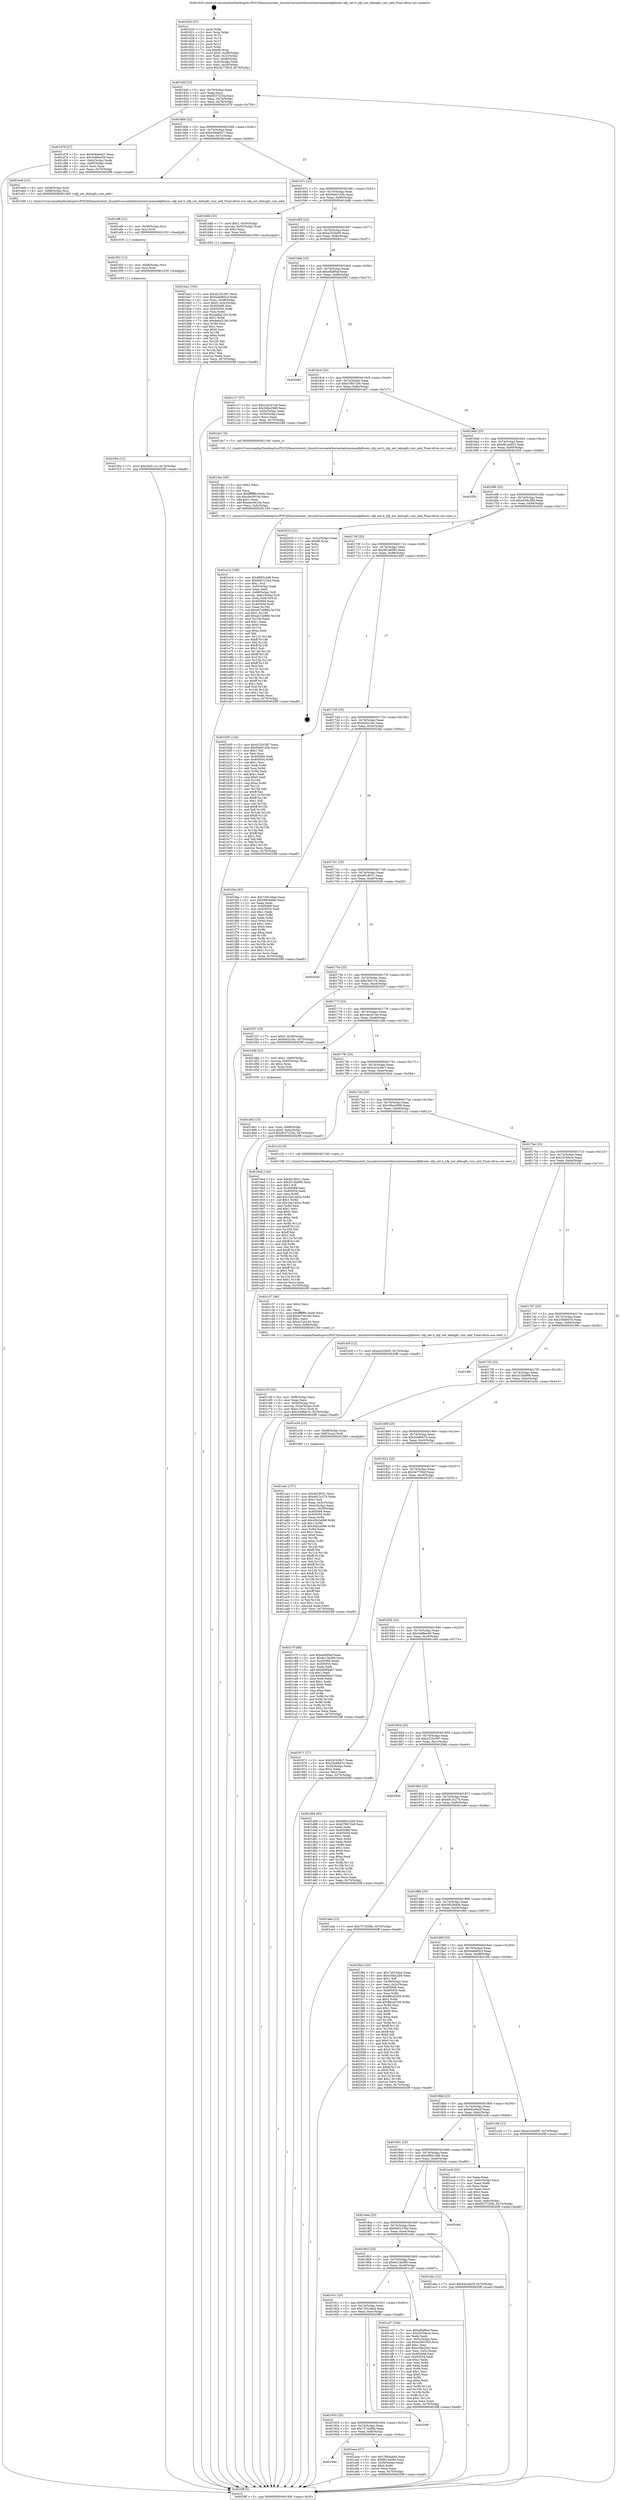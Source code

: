digraph "0x401620" {
  label = "0x401620 (/mnt/c/Users/mathe/Desktop/tcc/POCII/binaries/extr_linuxdriversnetethernetnetronomenfpflower..nfp_net.h_nfp_net_debugfs_vnic_add_Final-ollvm.out::main(0))"
  labelloc = "t"
  node[shape=record]

  Entry [label="",width=0.3,height=0.3,shape=circle,fillcolor=black,style=filled]
  "0x40164f" [label="{
     0x40164f [23]\l
     | [instrs]\l
     &nbsp;&nbsp;0x40164f \<+3\>: mov -0x70(%rbp),%eax\l
     &nbsp;&nbsp;0x401652 \<+2\>: mov %eax,%ecx\l
     &nbsp;&nbsp;0x401654 \<+6\>: sub $0x8537235b,%ecx\l
     &nbsp;&nbsp;0x40165a \<+3\>: mov %eax,-0x74(%rbp)\l
     &nbsp;&nbsp;0x40165d \<+3\>: mov %ecx,-0x78(%rbp)\l
     &nbsp;&nbsp;0x401660 \<+6\>: je 0000000000401d79 \<main+0x759\>\l
  }"]
  "0x401d79" [label="{
     0x401d79 [27]\l
     | [instrs]\l
     &nbsp;&nbsp;0x401d79 \<+5\>: mov $0x936de627,%eax\l
     &nbsp;&nbsp;0x401d7e \<+5\>: mov $0x3e88ee59,%ecx\l
     &nbsp;&nbsp;0x401d83 \<+3\>: mov -0x6c(%rbp),%edx\l
     &nbsp;&nbsp;0x401d86 \<+3\>: cmp -0x60(%rbp),%edx\l
     &nbsp;&nbsp;0x401d89 \<+3\>: cmovl %ecx,%eax\l
     &nbsp;&nbsp;0x401d8c \<+3\>: mov %eax,-0x70(%rbp)\l
     &nbsp;&nbsp;0x401d8f \<+5\>: jmp 00000000004020ff \<main+0xadf\>\l
  }"]
  "0x401666" [label="{
     0x401666 [22]\l
     | [instrs]\l
     &nbsp;&nbsp;0x401666 \<+5\>: jmp 000000000040166b \<main+0x4b\>\l
     &nbsp;&nbsp;0x40166b \<+3\>: mov -0x74(%rbp),%eax\l
     &nbsp;&nbsp;0x40166e \<+5\>: sub $0x936de627,%eax\l
     &nbsp;&nbsp;0x401673 \<+3\>: mov %eax,-0x7c(%rbp)\l
     &nbsp;&nbsp;0x401676 \<+6\>: je 0000000000401ee9 \<main+0x8c9\>\l
  }"]
  Exit [label="",width=0.3,height=0.3,shape=circle,fillcolor=black,style=filled,peripheries=2]
  "0x401ee9" [label="{
     0x401ee9 [13]\l
     | [instrs]\l
     &nbsp;&nbsp;0x401ee9 \<+4\>: mov -0x58(%rbp),%rdi\l
     &nbsp;&nbsp;0x401eed \<+4\>: mov -0x68(%rbp),%rsi\l
     &nbsp;&nbsp;0x401ef1 \<+5\>: call 0000000000401400 \<nfp_net_debugfs_vnic_add\>\l
     | [calls]\l
     &nbsp;&nbsp;0x401400 \{1\} (/mnt/c/Users/mathe/Desktop/tcc/POCII/binaries/extr_linuxdriversnetethernetnetronomenfpflower..nfp_net.h_nfp_net_debugfs_vnic_add_Final-ollvm.out::nfp_net_debugfs_vnic_add)\l
  }"]
  "0x40167c" [label="{
     0x40167c [22]\l
     | [instrs]\l
     &nbsp;&nbsp;0x40167c \<+5\>: jmp 0000000000401681 \<main+0x61\>\l
     &nbsp;&nbsp;0x401681 \<+3\>: mov -0x74(%rbp),%eax\l
     &nbsp;&nbsp;0x401684 \<+5\>: sub $0x94e01d3b,%eax\l
     &nbsp;&nbsp;0x401689 \<+3\>: mov %eax,-0x80(%rbp)\l
     &nbsp;&nbsp;0x40168c \<+6\>: je 0000000000401b8b \<main+0x56b\>\l
  }"]
  "0x401f0e" [label="{
     0x401f0e [12]\l
     | [instrs]\l
     &nbsp;&nbsp;0x401f0e \<+7\>: movl $0xc3e511d,-0x70(%rbp)\l
     &nbsp;&nbsp;0x401f15 \<+5\>: jmp 00000000004020ff \<main+0xadf\>\l
  }"]
  "0x401b8b" [label="{
     0x401b8b [23]\l
     | [instrs]\l
     &nbsp;&nbsp;0x401b8b \<+7\>: movl $0x1,-0x50(%rbp)\l
     &nbsp;&nbsp;0x401b92 \<+4\>: movslq -0x50(%rbp),%rax\l
     &nbsp;&nbsp;0x401b96 \<+4\>: shl $0x2,%rax\l
     &nbsp;&nbsp;0x401b9a \<+3\>: mov %rax,%rdi\l
     &nbsp;&nbsp;0x401b9d \<+5\>: call 0000000000401050 \<malloc@plt\>\l
     | [calls]\l
     &nbsp;&nbsp;0x401050 \{1\} (unknown)\l
  }"]
  "0x401692" [label="{
     0x401692 [25]\l
     | [instrs]\l
     &nbsp;&nbsp;0x401692 \<+5\>: jmp 0000000000401697 \<main+0x77\>\l
     &nbsp;&nbsp;0x401697 \<+3\>: mov -0x74(%rbp),%eax\l
     &nbsp;&nbsp;0x40169a \<+5\>: sub $0xac525e95,%eax\l
     &nbsp;&nbsp;0x40169f \<+6\>: mov %eax,-0x84(%rbp)\l
     &nbsp;&nbsp;0x4016a5 \<+6\>: je 0000000000401c17 \<main+0x5f7\>\l
  }"]
  "0x401f02" [label="{
     0x401f02 [12]\l
     | [instrs]\l
     &nbsp;&nbsp;0x401f02 \<+4\>: mov -0x68(%rbp),%rsi\l
     &nbsp;&nbsp;0x401f06 \<+3\>: mov %rsi,%rdi\l
     &nbsp;&nbsp;0x401f09 \<+5\>: call 0000000000401030 \<free@plt\>\l
     | [calls]\l
     &nbsp;&nbsp;0x401030 \{1\} (unknown)\l
  }"]
  "0x401c17" [label="{
     0x401c17 [27]\l
     | [instrs]\l
     &nbsp;&nbsp;0x401c17 \<+5\>: mov $0x1ee347a0,%eax\l
     &nbsp;&nbsp;0x401c1c \<+5\>: mov $0x26be2998,%ecx\l
     &nbsp;&nbsp;0x401c21 \<+3\>: mov -0x5c(%rbp),%edx\l
     &nbsp;&nbsp;0x401c24 \<+3\>: cmp -0x50(%rbp),%edx\l
     &nbsp;&nbsp;0x401c27 \<+3\>: cmovl %ecx,%eax\l
     &nbsp;&nbsp;0x401c2a \<+3\>: mov %eax,-0x70(%rbp)\l
     &nbsp;&nbsp;0x401c2d \<+5\>: jmp 00000000004020ff \<main+0xadf\>\l
  }"]
  "0x4016ab" [label="{
     0x4016ab [25]\l
     | [instrs]\l
     &nbsp;&nbsp;0x4016ab \<+5\>: jmp 00000000004016b0 \<main+0x90\>\l
     &nbsp;&nbsp;0x4016b0 \<+3\>: mov -0x74(%rbp),%eax\l
     &nbsp;&nbsp;0x4016b3 \<+5\>: sub $0xaf4df0af,%eax\l
     &nbsp;&nbsp;0x4016b8 \<+6\>: mov %eax,-0x88(%rbp)\l
     &nbsp;&nbsp;0x4016be \<+6\>: je 0000000000402092 \<main+0xa72\>\l
  }"]
  "0x401ef6" [label="{
     0x401ef6 [12]\l
     | [instrs]\l
     &nbsp;&nbsp;0x401ef6 \<+4\>: mov -0x58(%rbp),%rsi\l
     &nbsp;&nbsp;0x401efa \<+3\>: mov %rsi,%rdi\l
     &nbsp;&nbsp;0x401efd \<+5\>: call 0000000000401030 \<free@plt\>\l
     | [calls]\l
     &nbsp;&nbsp;0x401030 \{1\} (unknown)\l
  }"]
  "0x402092" [label="{
     0x402092\l
  }", style=dashed]
  "0x4016c4" [label="{
     0x4016c4 [25]\l
     | [instrs]\l
     &nbsp;&nbsp;0x4016c4 \<+5\>: jmp 00000000004016c9 \<main+0xa9\>\l
     &nbsp;&nbsp;0x4016c9 \<+3\>: mov -0x74(%rbp),%eax\l
     &nbsp;&nbsp;0x4016cc \<+5\>: sub $0xb78b72e6,%eax\l
     &nbsp;&nbsp;0x4016d1 \<+6\>: mov %eax,-0x8c(%rbp)\l
     &nbsp;&nbsp;0x4016d7 \<+6\>: je 0000000000401de7 \<main+0x7c7\>\l
  }"]
  "0x401e14" [label="{
     0x401e14 [168]\l
     | [instrs]\l
     &nbsp;&nbsp;0x401e14 \<+5\>: mov $0x6882c3d9,%ecx\l
     &nbsp;&nbsp;0x401e19 \<+5\>: mov $0x6b01234d,%edx\l
     &nbsp;&nbsp;0x401e1e \<+3\>: mov $0x1,%sil\l
     &nbsp;&nbsp;0x401e21 \<+6\>: mov -0xfc(%rbp),%edi\l
     &nbsp;&nbsp;0x401e27 \<+3\>: imul %eax,%edi\l
     &nbsp;&nbsp;0x401e2a \<+4\>: mov -0x68(%rbp),%r8\l
     &nbsp;&nbsp;0x401e2e \<+4\>: movslq -0x6c(%rbp),%r9\l
     &nbsp;&nbsp;0x401e32 \<+4\>: mov %edi,(%r8,%r9,4)\l
     &nbsp;&nbsp;0x401e36 \<+7\>: mov 0x405068,%eax\l
     &nbsp;&nbsp;0x401e3d \<+7\>: mov 0x405054,%edi\l
     &nbsp;&nbsp;0x401e44 \<+3\>: mov %eax,%r10d\l
     &nbsp;&nbsp;0x401e47 \<+7\>: sub $0xeb7a0884,%r10d\l
     &nbsp;&nbsp;0x401e4e \<+4\>: sub $0x1,%r10d\l
     &nbsp;&nbsp;0x401e52 \<+7\>: add $0xeb7a0884,%r10d\l
     &nbsp;&nbsp;0x401e59 \<+4\>: imul %r10d,%eax\l
     &nbsp;&nbsp;0x401e5d \<+3\>: and $0x1,%eax\l
     &nbsp;&nbsp;0x401e60 \<+3\>: cmp $0x0,%eax\l
     &nbsp;&nbsp;0x401e63 \<+4\>: sete %r11b\l
     &nbsp;&nbsp;0x401e67 \<+3\>: cmp $0xa,%edi\l
     &nbsp;&nbsp;0x401e6a \<+3\>: setl %bl\l
     &nbsp;&nbsp;0x401e6d \<+3\>: mov %r11b,%r14b\l
     &nbsp;&nbsp;0x401e70 \<+4\>: xor $0xff,%r14b\l
     &nbsp;&nbsp;0x401e74 \<+3\>: mov %bl,%r15b\l
     &nbsp;&nbsp;0x401e77 \<+4\>: xor $0xff,%r15b\l
     &nbsp;&nbsp;0x401e7b \<+4\>: xor $0x1,%sil\l
     &nbsp;&nbsp;0x401e7f \<+3\>: mov %r14b,%r12b\l
     &nbsp;&nbsp;0x401e82 \<+4\>: and $0xff,%r12b\l
     &nbsp;&nbsp;0x401e86 \<+3\>: and %sil,%r11b\l
     &nbsp;&nbsp;0x401e89 \<+3\>: mov %r15b,%r13b\l
     &nbsp;&nbsp;0x401e8c \<+4\>: and $0xff,%r13b\l
     &nbsp;&nbsp;0x401e90 \<+3\>: and %sil,%bl\l
     &nbsp;&nbsp;0x401e93 \<+3\>: or %r11b,%r12b\l
     &nbsp;&nbsp;0x401e96 \<+3\>: or %bl,%r13b\l
     &nbsp;&nbsp;0x401e99 \<+3\>: xor %r13b,%r12b\l
     &nbsp;&nbsp;0x401e9c \<+3\>: or %r15b,%r14b\l
     &nbsp;&nbsp;0x401e9f \<+4\>: xor $0xff,%r14b\l
     &nbsp;&nbsp;0x401ea3 \<+4\>: or $0x1,%sil\l
     &nbsp;&nbsp;0x401ea7 \<+3\>: and %sil,%r14b\l
     &nbsp;&nbsp;0x401eaa \<+3\>: or %r14b,%r12b\l
     &nbsp;&nbsp;0x401ead \<+4\>: test $0x1,%r12b\l
     &nbsp;&nbsp;0x401eb1 \<+3\>: cmovne %edx,%ecx\l
     &nbsp;&nbsp;0x401eb4 \<+3\>: mov %ecx,-0x70(%rbp)\l
     &nbsp;&nbsp;0x401eb7 \<+5\>: jmp 00000000004020ff \<main+0xadf\>\l
  }"]
  "0x401de7" [label="{
     0x401de7 [5]\l
     | [instrs]\l
     &nbsp;&nbsp;0x401de7 \<+5\>: call 0000000000401160 \<next_i\>\l
     | [calls]\l
     &nbsp;&nbsp;0x401160 \{1\} (/mnt/c/Users/mathe/Desktop/tcc/POCII/binaries/extr_linuxdriversnetethernetnetronomenfpflower..nfp_net.h_nfp_net_debugfs_vnic_add_Final-ollvm.out::next_i)\l
  }"]
  "0x4016dd" [label="{
     0x4016dd [25]\l
     | [instrs]\l
     &nbsp;&nbsp;0x4016dd \<+5\>: jmp 00000000004016e2 \<main+0xc2\>\l
     &nbsp;&nbsp;0x4016e2 \<+3\>: mov -0x74(%rbp),%eax\l
     &nbsp;&nbsp;0x4016e5 \<+5\>: sub $0xd91ae923,%eax\l
     &nbsp;&nbsp;0x4016ea \<+6\>: mov %eax,-0x90(%rbp)\l
     &nbsp;&nbsp;0x4016f0 \<+6\>: je 0000000000401f26 \<main+0x906\>\l
  }"]
  "0x401dec" [label="{
     0x401dec [40]\l
     | [instrs]\l
     &nbsp;&nbsp;0x401dec \<+5\>: mov $0x2,%ecx\l
     &nbsp;&nbsp;0x401df1 \<+1\>: cltd\l
     &nbsp;&nbsp;0x401df2 \<+2\>: idiv %ecx\l
     &nbsp;&nbsp;0x401df4 \<+6\>: imul $0xfffffffe,%edx,%ecx\l
     &nbsp;&nbsp;0x401dfa \<+6\>: sub $0xdec0916a,%ecx\l
     &nbsp;&nbsp;0x401e00 \<+3\>: add $0x1,%ecx\l
     &nbsp;&nbsp;0x401e03 \<+6\>: add $0xdec0916a,%ecx\l
     &nbsp;&nbsp;0x401e09 \<+6\>: mov %ecx,-0xfc(%rbp)\l
     &nbsp;&nbsp;0x401e0f \<+5\>: call 0000000000401160 \<next_i\>\l
     | [calls]\l
     &nbsp;&nbsp;0x401160 \{1\} (/mnt/c/Users/mathe/Desktop/tcc/POCII/binaries/extr_linuxdriversnetethernetnetronomenfpflower..nfp_net.h_nfp_net_debugfs_vnic_add_Final-ollvm.out::next_i)\l
  }"]
  "0x401f26" [label="{
     0x401f26\l
  }", style=dashed]
  "0x4016f6" [label="{
     0x4016f6 [25]\l
     | [instrs]\l
     &nbsp;&nbsp;0x4016f6 \<+5\>: jmp 00000000004016fb \<main+0xdb\>\l
     &nbsp;&nbsp;0x4016fb \<+3\>: mov -0x74(%rbp),%eax\l
     &nbsp;&nbsp;0x4016fe \<+5\>: sub $0xe506c289,%eax\l
     &nbsp;&nbsp;0x401703 \<+6\>: mov %eax,-0x94(%rbp)\l
     &nbsp;&nbsp;0x401709 \<+6\>: je 0000000000402033 \<main+0xa13\>\l
  }"]
  "0x401d62" [label="{
     0x401d62 [23]\l
     | [instrs]\l
     &nbsp;&nbsp;0x401d62 \<+4\>: mov %rax,-0x68(%rbp)\l
     &nbsp;&nbsp;0x401d66 \<+7\>: movl $0x0,-0x6c(%rbp)\l
     &nbsp;&nbsp;0x401d6d \<+7\>: movl $0x8537235b,-0x70(%rbp)\l
     &nbsp;&nbsp;0x401d74 \<+5\>: jmp 00000000004020ff \<main+0xadf\>\l
  }"]
  "0x402033" [label="{
     0x402033 [21]\l
     | [instrs]\l
     &nbsp;&nbsp;0x402033 \<+3\>: mov -0x2c(%rbp),%eax\l
     &nbsp;&nbsp;0x402036 \<+7\>: add $0xd8,%rsp\l
     &nbsp;&nbsp;0x40203d \<+1\>: pop %rbx\l
     &nbsp;&nbsp;0x40203e \<+2\>: pop %r12\l
     &nbsp;&nbsp;0x402040 \<+2\>: pop %r13\l
     &nbsp;&nbsp;0x402042 \<+2\>: pop %r14\l
     &nbsp;&nbsp;0x402044 \<+2\>: pop %r15\l
     &nbsp;&nbsp;0x402046 \<+1\>: pop %rbp\l
     &nbsp;&nbsp;0x402047 \<+1\>: ret\l
  }"]
  "0x40170f" [label="{
     0x40170f [25]\l
     | [instrs]\l
     &nbsp;&nbsp;0x40170f \<+5\>: jmp 0000000000401714 \<main+0xf4\>\l
     &nbsp;&nbsp;0x401714 \<+3\>: mov -0x74(%rbp),%eax\l
     &nbsp;&nbsp;0x401717 \<+5\>: sub $0xf8144090,%eax\l
     &nbsp;&nbsp;0x40171c \<+6\>: mov %eax,-0x98(%rbp)\l
     &nbsp;&nbsp;0x401722 \<+6\>: je 0000000000401b05 \<main+0x4e5\>\l
  }"]
  "0x401c5f" [label="{
     0x401c5f [32]\l
     | [instrs]\l
     &nbsp;&nbsp;0x401c5f \<+6\>: mov -0xf8(%rbp),%ecx\l
     &nbsp;&nbsp;0x401c65 \<+3\>: imul %eax,%ecx\l
     &nbsp;&nbsp;0x401c68 \<+4\>: mov -0x58(%rbp),%rsi\l
     &nbsp;&nbsp;0x401c6c \<+4\>: movslq -0x5c(%rbp),%rdi\l
     &nbsp;&nbsp;0x401c70 \<+3\>: mov %ecx,(%rsi,%rdi,4)\l
     &nbsp;&nbsp;0x401c73 \<+7\>: movl $0x3cb8bb7b,-0x70(%rbp)\l
     &nbsp;&nbsp;0x401c7a \<+5\>: jmp 00000000004020ff \<main+0xadf\>\l
  }"]
  "0x401b05" [label="{
     0x401b05 [134]\l
     | [instrs]\l
     &nbsp;&nbsp;0x401b05 \<+5\>: mov $0x4225c397,%eax\l
     &nbsp;&nbsp;0x401b0a \<+5\>: mov $0x94e01d3b,%ecx\l
     &nbsp;&nbsp;0x401b0f \<+2\>: mov $0x1,%dl\l
     &nbsp;&nbsp;0x401b11 \<+2\>: xor %esi,%esi\l
     &nbsp;&nbsp;0x401b13 \<+7\>: mov 0x405068,%edi\l
     &nbsp;&nbsp;0x401b1a \<+8\>: mov 0x405054,%r8d\l
     &nbsp;&nbsp;0x401b22 \<+3\>: sub $0x1,%esi\l
     &nbsp;&nbsp;0x401b25 \<+3\>: mov %edi,%r9d\l
     &nbsp;&nbsp;0x401b28 \<+3\>: add %esi,%r9d\l
     &nbsp;&nbsp;0x401b2b \<+4\>: imul %r9d,%edi\l
     &nbsp;&nbsp;0x401b2f \<+3\>: and $0x1,%edi\l
     &nbsp;&nbsp;0x401b32 \<+3\>: cmp $0x0,%edi\l
     &nbsp;&nbsp;0x401b35 \<+4\>: sete %r10b\l
     &nbsp;&nbsp;0x401b39 \<+4\>: cmp $0xa,%r8d\l
     &nbsp;&nbsp;0x401b3d \<+4\>: setl %r11b\l
     &nbsp;&nbsp;0x401b41 \<+3\>: mov %r10b,%bl\l
     &nbsp;&nbsp;0x401b44 \<+3\>: xor $0xff,%bl\l
     &nbsp;&nbsp;0x401b47 \<+3\>: mov %r11b,%r14b\l
     &nbsp;&nbsp;0x401b4a \<+4\>: xor $0xff,%r14b\l
     &nbsp;&nbsp;0x401b4e \<+3\>: xor $0x1,%dl\l
     &nbsp;&nbsp;0x401b51 \<+3\>: mov %bl,%r15b\l
     &nbsp;&nbsp;0x401b54 \<+4\>: and $0xff,%r15b\l
     &nbsp;&nbsp;0x401b58 \<+3\>: and %dl,%r10b\l
     &nbsp;&nbsp;0x401b5b \<+3\>: mov %r14b,%r12b\l
     &nbsp;&nbsp;0x401b5e \<+4\>: and $0xff,%r12b\l
     &nbsp;&nbsp;0x401b62 \<+3\>: and %dl,%r11b\l
     &nbsp;&nbsp;0x401b65 \<+3\>: or %r10b,%r15b\l
     &nbsp;&nbsp;0x401b68 \<+3\>: or %r11b,%r12b\l
     &nbsp;&nbsp;0x401b6b \<+3\>: xor %r12b,%r15b\l
     &nbsp;&nbsp;0x401b6e \<+3\>: or %r14b,%bl\l
     &nbsp;&nbsp;0x401b71 \<+3\>: xor $0xff,%bl\l
     &nbsp;&nbsp;0x401b74 \<+3\>: or $0x1,%dl\l
     &nbsp;&nbsp;0x401b77 \<+2\>: and %dl,%bl\l
     &nbsp;&nbsp;0x401b79 \<+3\>: or %bl,%r15b\l
     &nbsp;&nbsp;0x401b7c \<+4\>: test $0x1,%r15b\l
     &nbsp;&nbsp;0x401b80 \<+3\>: cmovne %ecx,%eax\l
     &nbsp;&nbsp;0x401b83 \<+3\>: mov %eax,-0x70(%rbp)\l
     &nbsp;&nbsp;0x401b86 \<+5\>: jmp 00000000004020ff \<main+0xadf\>\l
  }"]
  "0x401728" [label="{
     0x401728 [25]\l
     | [instrs]\l
     &nbsp;&nbsp;0x401728 \<+5\>: jmp 000000000040172d \<main+0x10d\>\l
     &nbsp;&nbsp;0x40172d \<+3\>: mov -0x74(%rbp),%eax\l
     &nbsp;&nbsp;0x401730 \<+5\>: sub $0xfc62c34c,%eax\l
     &nbsp;&nbsp;0x401735 \<+6\>: mov %eax,-0x9c(%rbp)\l
     &nbsp;&nbsp;0x40173b \<+6\>: je 0000000000401f4a \<main+0x92a\>\l
  }"]
  "0x401c37" [label="{
     0x401c37 [40]\l
     | [instrs]\l
     &nbsp;&nbsp;0x401c37 \<+5\>: mov $0x2,%ecx\l
     &nbsp;&nbsp;0x401c3c \<+1\>: cltd\l
     &nbsp;&nbsp;0x401c3d \<+2\>: idiv %ecx\l
     &nbsp;&nbsp;0x401c3f \<+6\>: imul $0xfffffffe,%edx,%ecx\l
     &nbsp;&nbsp;0x401c45 \<+6\>: add $0x4c7ab193,%ecx\l
     &nbsp;&nbsp;0x401c4b \<+3\>: add $0x1,%ecx\l
     &nbsp;&nbsp;0x401c4e \<+6\>: sub $0x4c7ab193,%ecx\l
     &nbsp;&nbsp;0x401c54 \<+6\>: mov %ecx,-0xf8(%rbp)\l
     &nbsp;&nbsp;0x401c5a \<+5\>: call 0000000000401160 \<next_i\>\l
     | [calls]\l
     &nbsp;&nbsp;0x401160 \{1\} (/mnt/c/Users/mathe/Desktop/tcc/POCII/binaries/extr_linuxdriversnetethernetnetronomenfpflower..nfp_net.h_nfp_net_debugfs_vnic_add_Final-ollvm.out::next_i)\l
  }"]
  "0x401f4a" [label="{
     0x401f4a [83]\l
     | [instrs]\l
     &nbsp;&nbsp;0x401f4a \<+5\>: mov $0x72914da4,%eax\l
     &nbsp;&nbsp;0x401f4f \<+5\>: mov $0x5953bdd0,%ecx\l
     &nbsp;&nbsp;0x401f54 \<+2\>: xor %edx,%edx\l
     &nbsp;&nbsp;0x401f56 \<+7\>: mov 0x405068,%esi\l
     &nbsp;&nbsp;0x401f5d \<+7\>: mov 0x405054,%edi\l
     &nbsp;&nbsp;0x401f64 \<+3\>: sub $0x1,%edx\l
     &nbsp;&nbsp;0x401f67 \<+3\>: mov %esi,%r8d\l
     &nbsp;&nbsp;0x401f6a \<+3\>: add %edx,%r8d\l
     &nbsp;&nbsp;0x401f6d \<+4\>: imul %r8d,%esi\l
     &nbsp;&nbsp;0x401f71 \<+3\>: and $0x1,%esi\l
     &nbsp;&nbsp;0x401f74 \<+3\>: cmp $0x0,%esi\l
     &nbsp;&nbsp;0x401f77 \<+4\>: sete %r9b\l
     &nbsp;&nbsp;0x401f7b \<+3\>: cmp $0xa,%edi\l
     &nbsp;&nbsp;0x401f7e \<+4\>: setl %r10b\l
     &nbsp;&nbsp;0x401f82 \<+3\>: mov %r9b,%r11b\l
     &nbsp;&nbsp;0x401f85 \<+3\>: and %r10b,%r11b\l
     &nbsp;&nbsp;0x401f88 \<+3\>: xor %r10b,%r9b\l
     &nbsp;&nbsp;0x401f8b \<+3\>: or %r9b,%r11b\l
     &nbsp;&nbsp;0x401f8e \<+4\>: test $0x1,%r11b\l
     &nbsp;&nbsp;0x401f92 \<+3\>: cmovne %ecx,%eax\l
     &nbsp;&nbsp;0x401f95 \<+3\>: mov %eax,-0x70(%rbp)\l
     &nbsp;&nbsp;0x401f98 \<+5\>: jmp 00000000004020ff \<main+0xadf\>\l
  }"]
  "0x401741" [label="{
     0x401741 [25]\l
     | [instrs]\l
     &nbsp;&nbsp;0x401741 \<+5\>: jmp 0000000000401746 \<main+0x126\>\l
     &nbsp;&nbsp;0x401746 \<+3\>: mov -0x74(%rbp),%eax\l
     &nbsp;&nbsp;0x401749 \<+5\>: sub $0x4018031,%eax\l
     &nbsp;&nbsp;0x40174e \<+6\>: mov %eax,-0xa0(%rbp)\l
     &nbsp;&nbsp;0x401754 \<+6\>: je 0000000000402048 \<main+0xa28\>\l
  }"]
  "0x401ba2" [label="{
     0x401ba2 [105]\l
     | [instrs]\l
     &nbsp;&nbsp;0x401ba2 \<+5\>: mov $0x4225c397,%ecx\l
     &nbsp;&nbsp;0x401ba7 \<+5\>: mov $0x5ab685c3,%edx\l
     &nbsp;&nbsp;0x401bac \<+4\>: mov %rax,-0x58(%rbp)\l
     &nbsp;&nbsp;0x401bb0 \<+7\>: movl $0x0,-0x5c(%rbp)\l
     &nbsp;&nbsp;0x401bb7 \<+7\>: mov 0x405068,%esi\l
     &nbsp;&nbsp;0x401bbe \<+8\>: mov 0x405054,%r8d\l
     &nbsp;&nbsp;0x401bc6 \<+3\>: mov %esi,%r9d\l
     &nbsp;&nbsp;0x401bc9 \<+7\>: sub $0xde6a21b0,%r9d\l
     &nbsp;&nbsp;0x401bd0 \<+4\>: sub $0x1,%r9d\l
     &nbsp;&nbsp;0x401bd4 \<+7\>: add $0xde6a21b0,%r9d\l
     &nbsp;&nbsp;0x401bdb \<+4\>: imul %r9d,%esi\l
     &nbsp;&nbsp;0x401bdf \<+3\>: and $0x1,%esi\l
     &nbsp;&nbsp;0x401be2 \<+3\>: cmp $0x0,%esi\l
     &nbsp;&nbsp;0x401be5 \<+4\>: sete %r10b\l
     &nbsp;&nbsp;0x401be9 \<+4\>: cmp $0xa,%r8d\l
     &nbsp;&nbsp;0x401bed \<+4\>: setl %r11b\l
     &nbsp;&nbsp;0x401bf1 \<+3\>: mov %r10b,%bl\l
     &nbsp;&nbsp;0x401bf4 \<+3\>: and %r11b,%bl\l
     &nbsp;&nbsp;0x401bf7 \<+3\>: xor %r11b,%r10b\l
     &nbsp;&nbsp;0x401bfa \<+3\>: or %r10b,%bl\l
     &nbsp;&nbsp;0x401bfd \<+3\>: test $0x1,%bl\l
     &nbsp;&nbsp;0x401c00 \<+3\>: cmovne %edx,%ecx\l
     &nbsp;&nbsp;0x401c03 \<+3\>: mov %ecx,-0x70(%rbp)\l
     &nbsp;&nbsp;0x401c06 \<+5\>: jmp 00000000004020ff \<main+0xadf\>\l
  }"]
  "0x402048" [label="{
     0x402048\l
  }", style=dashed]
  "0x40175a" [label="{
     0x40175a [25]\l
     | [instrs]\l
     &nbsp;&nbsp;0x40175a \<+5\>: jmp 000000000040175f \<main+0x13f\>\l
     &nbsp;&nbsp;0x40175f \<+3\>: mov -0x74(%rbp),%eax\l
     &nbsp;&nbsp;0x401762 \<+5\>: sub $0xc3e511d,%eax\l
     &nbsp;&nbsp;0x401767 \<+6\>: mov %eax,-0xa4(%rbp)\l
     &nbsp;&nbsp;0x40176d \<+6\>: je 0000000000401f37 \<main+0x917\>\l
  }"]
  "0x40194e" [label="{
     0x40194e\l
  }", style=dashed]
  "0x401f37" [label="{
     0x401f37 [19]\l
     | [instrs]\l
     &nbsp;&nbsp;0x401f37 \<+7\>: movl $0x0,-0x38(%rbp)\l
     &nbsp;&nbsp;0x401f3e \<+7\>: movl $0xfc62c34c,-0x70(%rbp)\l
     &nbsp;&nbsp;0x401f45 \<+5\>: jmp 00000000004020ff \<main+0xadf\>\l
  }"]
  "0x401773" [label="{
     0x401773 [25]\l
     | [instrs]\l
     &nbsp;&nbsp;0x401773 \<+5\>: jmp 0000000000401778 \<main+0x158\>\l
     &nbsp;&nbsp;0x401778 \<+3\>: mov -0x74(%rbp),%eax\l
     &nbsp;&nbsp;0x40177b \<+5\>: sub $0x1ee347a0,%eax\l
     &nbsp;&nbsp;0x401780 \<+6\>: mov %eax,-0xa8(%rbp)\l
     &nbsp;&nbsp;0x401786 \<+6\>: je 0000000000401d4b \<main+0x72b\>\l
  }"]
  "0x401aea" [label="{
     0x401aea [27]\l
     | [instrs]\l
     &nbsp;&nbsp;0x401aea \<+5\>: mov $0x78b4a4de,%eax\l
     &nbsp;&nbsp;0x401aef \<+5\>: mov $0xf8144090,%ecx\l
     &nbsp;&nbsp;0x401af4 \<+3\>: mov -0x30(%rbp),%edx\l
     &nbsp;&nbsp;0x401af7 \<+3\>: cmp $0x0,%edx\l
     &nbsp;&nbsp;0x401afa \<+3\>: cmove %ecx,%eax\l
     &nbsp;&nbsp;0x401afd \<+3\>: mov %eax,-0x70(%rbp)\l
     &nbsp;&nbsp;0x401b00 \<+5\>: jmp 00000000004020ff \<main+0xadf\>\l
  }"]
  "0x401d4b" [label="{
     0x401d4b [23]\l
     | [instrs]\l
     &nbsp;&nbsp;0x401d4b \<+7\>: movl $0x1,-0x60(%rbp)\l
     &nbsp;&nbsp;0x401d52 \<+4\>: movslq -0x60(%rbp),%rax\l
     &nbsp;&nbsp;0x401d56 \<+4\>: shl $0x2,%rax\l
     &nbsp;&nbsp;0x401d5a \<+3\>: mov %rax,%rdi\l
     &nbsp;&nbsp;0x401d5d \<+5\>: call 0000000000401050 \<malloc@plt\>\l
     | [calls]\l
     &nbsp;&nbsp;0x401050 \{1\} (unknown)\l
  }"]
  "0x40178c" [label="{
     0x40178c [25]\l
     | [instrs]\l
     &nbsp;&nbsp;0x40178c \<+5\>: jmp 0000000000401791 \<main+0x171\>\l
     &nbsp;&nbsp;0x401791 \<+3\>: mov -0x74(%rbp),%eax\l
     &nbsp;&nbsp;0x401794 \<+5\>: sub $0x241b36c7,%eax\l
     &nbsp;&nbsp;0x401799 \<+6\>: mov %eax,-0xac(%rbp)\l
     &nbsp;&nbsp;0x40179f \<+6\>: je 00000000004019a4 \<main+0x384\>\l
  }"]
  "0x401935" [label="{
     0x401935 [25]\l
     | [instrs]\l
     &nbsp;&nbsp;0x401935 \<+5\>: jmp 000000000040193a \<main+0x31a\>\l
     &nbsp;&nbsp;0x40193a \<+3\>: mov -0x74(%rbp),%eax\l
     &nbsp;&nbsp;0x40193d \<+5\>: sub $0x757d2f9b,%eax\l
     &nbsp;&nbsp;0x401942 \<+6\>: mov %eax,-0xf0(%rbp)\l
     &nbsp;&nbsp;0x401948 \<+6\>: je 0000000000401aea \<main+0x4ca\>\l
  }"]
  "0x4019a4" [label="{
     0x4019a4 [144]\l
     | [instrs]\l
     &nbsp;&nbsp;0x4019a4 \<+5\>: mov $0x4018031,%eax\l
     &nbsp;&nbsp;0x4019a9 \<+5\>: mov $0x3518a999,%ecx\l
     &nbsp;&nbsp;0x4019ae \<+2\>: mov $0x1,%dl\l
     &nbsp;&nbsp;0x4019b0 \<+7\>: mov 0x405068,%esi\l
     &nbsp;&nbsp;0x4019b7 \<+7\>: mov 0x405054,%edi\l
     &nbsp;&nbsp;0x4019be \<+3\>: mov %esi,%r8d\l
     &nbsp;&nbsp;0x4019c1 \<+7\>: add $0x1be14d2a,%r8d\l
     &nbsp;&nbsp;0x4019c8 \<+4\>: sub $0x1,%r8d\l
     &nbsp;&nbsp;0x4019cc \<+7\>: sub $0x1be14d2a,%r8d\l
     &nbsp;&nbsp;0x4019d3 \<+4\>: imul %r8d,%esi\l
     &nbsp;&nbsp;0x4019d7 \<+3\>: and $0x1,%esi\l
     &nbsp;&nbsp;0x4019da \<+3\>: cmp $0x0,%esi\l
     &nbsp;&nbsp;0x4019dd \<+4\>: sete %r9b\l
     &nbsp;&nbsp;0x4019e1 \<+3\>: cmp $0xa,%edi\l
     &nbsp;&nbsp;0x4019e4 \<+4\>: setl %r10b\l
     &nbsp;&nbsp;0x4019e8 \<+3\>: mov %r9b,%r11b\l
     &nbsp;&nbsp;0x4019eb \<+4\>: xor $0xff,%r11b\l
     &nbsp;&nbsp;0x4019ef \<+3\>: mov %r10b,%bl\l
     &nbsp;&nbsp;0x4019f2 \<+3\>: xor $0xff,%bl\l
     &nbsp;&nbsp;0x4019f5 \<+3\>: xor $0x1,%dl\l
     &nbsp;&nbsp;0x4019f8 \<+3\>: mov %r11b,%r14b\l
     &nbsp;&nbsp;0x4019fb \<+4\>: and $0xff,%r14b\l
     &nbsp;&nbsp;0x4019ff \<+3\>: and %dl,%r9b\l
     &nbsp;&nbsp;0x401a02 \<+3\>: mov %bl,%r15b\l
     &nbsp;&nbsp;0x401a05 \<+4\>: and $0xff,%r15b\l
     &nbsp;&nbsp;0x401a09 \<+3\>: and %dl,%r10b\l
     &nbsp;&nbsp;0x401a0c \<+3\>: or %r9b,%r14b\l
     &nbsp;&nbsp;0x401a0f \<+3\>: or %r10b,%r15b\l
     &nbsp;&nbsp;0x401a12 \<+3\>: xor %r15b,%r14b\l
     &nbsp;&nbsp;0x401a15 \<+3\>: or %bl,%r11b\l
     &nbsp;&nbsp;0x401a18 \<+4\>: xor $0xff,%r11b\l
     &nbsp;&nbsp;0x401a1c \<+3\>: or $0x1,%dl\l
     &nbsp;&nbsp;0x401a1f \<+3\>: and %dl,%r11b\l
     &nbsp;&nbsp;0x401a22 \<+3\>: or %r11b,%r14b\l
     &nbsp;&nbsp;0x401a25 \<+4\>: test $0x1,%r14b\l
     &nbsp;&nbsp;0x401a29 \<+3\>: cmovne %ecx,%eax\l
     &nbsp;&nbsp;0x401a2c \<+3\>: mov %eax,-0x70(%rbp)\l
     &nbsp;&nbsp;0x401a2f \<+5\>: jmp 00000000004020ff \<main+0xadf\>\l
  }"]
  "0x4017a5" [label="{
     0x4017a5 [25]\l
     | [instrs]\l
     &nbsp;&nbsp;0x4017a5 \<+5\>: jmp 00000000004017aa \<main+0x18a\>\l
     &nbsp;&nbsp;0x4017aa \<+3\>: mov -0x74(%rbp),%eax\l
     &nbsp;&nbsp;0x4017ad \<+5\>: sub $0x26be2998,%eax\l
     &nbsp;&nbsp;0x4017b2 \<+6\>: mov %eax,-0xb0(%rbp)\l
     &nbsp;&nbsp;0x4017b8 \<+6\>: je 0000000000401c32 \<main+0x612\>\l
  }"]
  "0x4020f8" [label="{
     0x4020f8\l
  }", style=dashed]
  "0x401c32" [label="{
     0x401c32 [5]\l
     | [instrs]\l
     &nbsp;&nbsp;0x401c32 \<+5\>: call 0000000000401160 \<next_i\>\l
     | [calls]\l
     &nbsp;&nbsp;0x401160 \{1\} (/mnt/c/Users/mathe/Desktop/tcc/POCII/binaries/extr_linuxdriversnetethernetnetronomenfpflower..nfp_net.h_nfp_net_debugfs_vnic_add_Final-ollvm.out::next_i)\l
  }"]
  "0x4017be" [label="{
     0x4017be [25]\l
     | [instrs]\l
     &nbsp;&nbsp;0x4017be \<+5\>: jmp 00000000004017c3 \<main+0x1a3\>\l
     &nbsp;&nbsp;0x4017c3 \<+3\>: mov -0x74(%rbp),%eax\l
     &nbsp;&nbsp;0x4017c6 \<+5\>: sub $0x2f158ece,%eax\l
     &nbsp;&nbsp;0x4017cb \<+6\>: mov %eax,-0xb4(%rbp)\l
     &nbsp;&nbsp;0x4017d1 \<+6\>: je 0000000000401d3f \<main+0x71f\>\l
  }"]
  "0x40191c" [label="{
     0x40191c [25]\l
     | [instrs]\l
     &nbsp;&nbsp;0x40191c \<+5\>: jmp 0000000000401921 \<main+0x301\>\l
     &nbsp;&nbsp;0x401921 \<+3\>: mov -0x74(%rbp),%eax\l
     &nbsp;&nbsp;0x401924 \<+5\>: sub $0x72914da4,%eax\l
     &nbsp;&nbsp;0x401929 \<+6\>: mov %eax,-0xec(%rbp)\l
     &nbsp;&nbsp;0x40192f \<+6\>: je 00000000004020f8 \<main+0xad8\>\l
  }"]
  "0x401d3f" [label="{
     0x401d3f [12]\l
     | [instrs]\l
     &nbsp;&nbsp;0x401d3f \<+7\>: movl $0xac525e95,-0x70(%rbp)\l
     &nbsp;&nbsp;0x401d46 \<+5\>: jmp 00000000004020ff \<main+0xadf\>\l
  }"]
  "0x4017d7" [label="{
     0x4017d7 [25]\l
     | [instrs]\l
     &nbsp;&nbsp;0x4017d7 \<+5\>: jmp 00000000004017dc \<main+0x1bc\>\l
     &nbsp;&nbsp;0x4017dc \<+3\>: mov -0x74(%rbp),%eax\l
     &nbsp;&nbsp;0x4017df \<+5\>: sub $0x33b68d74,%eax\l
     &nbsp;&nbsp;0x4017e4 \<+6\>: mov %eax,-0xb8(%rbp)\l
     &nbsp;&nbsp;0x4017ea \<+6\>: je 000000000040198c \<main+0x36c\>\l
  }"]
  "0x401cd7" [label="{
     0x401cd7 [104]\l
     | [instrs]\l
     &nbsp;&nbsp;0x401cd7 \<+5\>: mov $0xaf4df0af,%eax\l
     &nbsp;&nbsp;0x401cdc \<+5\>: mov $0x2f158ece,%ecx\l
     &nbsp;&nbsp;0x401ce1 \<+2\>: xor %edx,%edx\l
     &nbsp;&nbsp;0x401ce3 \<+3\>: mov -0x5c(%rbp),%esi\l
     &nbsp;&nbsp;0x401ce6 \<+6\>: sub $0xe28b25e0,%esi\l
     &nbsp;&nbsp;0x401cec \<+3\>: add $0x1,%esi\l
     &nbsp;&nbsp;0x401cef \<+6\>: add $0xe28b25e0,%esi\l
     &nbsp;&nbsp;0x401cf5 \<+3\>: mov %esi,-0x5c(%rbp)\l
     &nbsp;&nbsp;0x401cf8 \<+7\>: mov 0x405068,%esi\l
     &nbsp;&nbsp;0x401cff \<+7\>: mov 0x405054,%edi\l
     &nbsp;&nbsp;0x401d06 \<+3\>: sub $0x1,%edx\l
     &nbsp;&nbsp;0x401d09 \<+3\>: mov %esi,%r8d\l
     &nbsp;&nbsp;0x401d0c \<+3\>: add %edx,%r8d\l
     &nbsp;&nbsp;0x401d0f \<+4\>: imul %r8d,%esi\l
     &nbsp;&nbsp;0x401d13 \<+3\>: and $0x1,%esi\l
     &nbsp;&nbsp;0x401d16 \<+3\>: cmp $0x0,%esi\l
     &nbsp;&nbsp;0x401d19 \<+4\>: sete %r9b\l
     &nbsp;&nbsp;0x401d1d \<+3\>: cmp $0xa,%edi\l
     &nbsp;&nbsp;0x401d20 \<+4\>: setl %r10b\l
     &nbsp;&nbsp;0x401d24 \<+3\>: mov %r9b,%r11b\l
     &nbsp;&nbsp;0x401d27 \<+3\>: and %r10b,%r11b\l
     &nbsp;&nbsp;0x401d2a \<+3\>: xor %r10b,%r9b\l
     &nbsp;&nbsp;0x401d2d \<+3\>: or %r9b,%r11b\l
     &nbsp;&nbsp;0x401d30 \<+4\>: test $0x1,%r11b\l
     &nbsp;&nbsp;0x401d34 \<+3\>: cmovne %ecx,%eax\l
     &nbsp;&nbsp;0x401d37 \<+3\>: mov %eax,-0x70(%rbp)\l
     &nbsp;&nbsp;0x401d3a \<+5\>: jmp 00000000004020ff \<main+0xadf\>\l
  }"]
  "0x40198c" [label="{
     0x40198c\l
  }", style=dashed]
  "0x4017f0" [label="{
     0x4017f0 [25]\l
     | [instrs]\l
     &nbsp;&nbsp;0x4017f0 \<+5\>: jmp 00000000004017f5 \<main+0x1d5\>\l
     &nbsp;&nbsp;0x4017f5 \<+3\>: mov -0x74(%rbp),%eax\l
     &nbsp;&nbsp;0x4017f8 \<+5\>: sub $0x3518a999,%eax\l
     &nbsp;&nbsp;0x4017fd \<+6\>: mov %eax,-0xbc(%rbp)\l
     &nbsp;&nbsp;0x401803 \<+6\>: je 0000000000401a34 \<main+0x414\>\l
  }"]
  "0x401903" [label="{
     0x401903 [25]\l
     | [instrs]\l
     &nbsp;&nbsp;0x401903 \<+5\>: jmp 0000000000401908 \<main+0x2e8\>\l
     &nbsp;&nbsp;0x401908 \<+3\>: mov -0x74(%rbp),%eax\l
     &nbsp;&nbsp;0x40190b \<+5\>: sub $0x6c13e290,%eax\l
     &nbsp;&nbsp;0x401910 \<+6\>: mov %eax,-0xe8(%rbp)\l
     &nbsp;&nbsp;0x401916 \<+6\>: je 0000000000401cd7 \<main+0x6b7\>\l
  }"]
  "0x401a34" [label="{
     0x401a34 [13]\l
     | [instrs]\l
     &nbsp;&nbsp;0x401a34 \<+4\>: mov -0x48(%rbp),%rax\l
     &nbsp;&nbsp;0x401a38 \<+4\>: mov 0x8(%rax),%rdi\l
     &nbsp;&nbsp;0x401a3c \<+5\>: call 0000000000401060 \<atoi@plt\>\l
     | [calls]\l
     &nbsp;&nbsp;0x401060 \{1\} (unknown)\l
  }"]
  "0x401809" [label="{
     0x401809 [25]\l
     | [instrs]\l
     &nbsp;&nbsp;0x401809 \<+5\>: jmp 000000000040180e \<main+0x1ee\>\l
     &nbsp;&nbsp;0x40180e \<+3\>: mov -0x74(%rbp),%eax\l
     &nbsp;&nbsp;0x401811 \<+5\>: sub $0x3cb8bb7b,%eax\l
     &nbsp;&nbsp;0x401816 \<+6\>: mov %eax,-0xc0(%rbp)\l
     &nbsp;&nbsp;0x40181c \<+6\>: je 0000000000401c7f \<main+0x65f\>\l
  }"]
  "0x401ebc" [label="{
     0x401ebc [12]\l
     | [instrs]\l
     &nbsp;&nbsp;0x401ebc \<+7\>: movl $0x642c8a3f,-0x70(%rbp)\l
     &nbsp;&nbsp;0x401ec3 \<+5\>: jmp 00000000004020ff \<main+0xadf\>\l
  }"]
  "0x401c7f" [label="{
     0x401c7f [88]\l
     | [instrs]\l
     &nbsp;&nbsp;0x401c7f \<+5\>: mov $0xaf4df0af,%eax\l
     &nbsp;&nbsp;0x401c84 \<+5\>: mov $0x6c13e290,%ecx\l
     &nbsp;&nbsp;0x401c89 \<+7\>: mov 0x405068,%edx\l
     &nbsp;&nbsp;0x401c90 \<+7\>: mov 0x405054,%esi\l
     &nbsp;&nbsp;0x401c97 \<+2\>: mov %edx,%edi\l
     &nbsp;&nbsp;0x401c99 \<+6\>: add $0xb6df4ab7,%edi\l
     &nbsp;&nbsp;0x401c9f \<+3\>: sub $0x1,%edi\l
     &nbsp;&nbsp;0x401ca2 \<+6\>: sub $0xb6df4ab7,%edi\l
     &nbsp;&nbsp;0x401ca8 \<+3\>: imul %edi,%edx\l
     &nbsp;&nbsp;0x401cab \<+3\>: and $0x1,%edx\l
     &nbsp;&nbsp;0x401cae \<+3\>: cmp $0x0,%edx\l
     &nbsp;&nbsp;0x401cb1 \<+4\>: sete %r8b\l
     &nbsp;&nbsp;0x401cb5 \<+3\>: cmp $0xa,%esi\l
     &nbsp;&nbsp;0x401cb8 \<+4\>: setl %r9b\l
     &nbsp;&nbsp;0x401cbc \<+3\>: mov %r8b,%r10b\l
     &nbsp;&nbsp;0x401cbf \<+3\>: and %r9b,%r10b\l
     &nbsp;&nbsp;0x401cc2 \<+3\>: xor %r9b,%r8b\l
     &nbsp;&nbsp;0x401cc5 \<+3\>: or %r8b,%r10b\l
     &nbsp;&nbsp;0x401cc8 \<+4\>: test $0x1,%r10b\l
     &nbsp;&nbsp;0x401ccc \<+3\>: cmovne %ecx,%eax\l
     &nbsp;&nbsp;0x401ccf \<+3\>: mov %eax,-0x70(%rbp)\l
     &nbsp;&nbsp;0x401cd2 \<+5\>: jmp 00000000004020ff \<main+0xadf\>\l
  }"]
  "0x401822" [label="{
     0x401822 [25]\l
     | [instrs]\l
     &nbsp;&nbsp;0x401822 \<+5\>: jmp 0000000000401827 \<main+0x207\>\l
     &nbsp;&nbsp;0x401827 \<+3\>: mov -0x74(%rbp),%eax\l
     &nbsp;&nbsp;0x40182a \<+5\>: sub $0x3e7795cf,%eax\l
     &nbsp;&nbsp;0x40182f \<+6\>: mov %eax,-0xc4(%rbp)\l
     &nbsp;&nbsp;0x401835 \<+6\>: je 0000000000401971 \<main+0x351\>\l
  }"]
  "0x4018ea" [label="{
     0x4018ea [25]\l
     | [instrs]\l
     &nbsp;&nbsp;0x4018ea \<+5\>: jmp 00000000004018ef \<main+0x2cf\>\l
     &nbsp;&nbsp;0x4018ef \<+3\>: mov -0x74(%rbp),%eax\l
     &nbsp;&nbsp;0x4018f2 \<+5\>: sub $0x6b01234d,%eax\l
     &nbsp;&nbsp;0x4018f7 \<+6\>: mov %eax,-0xe4(%rbp)\l
     &nbsp;&nbsp;0x4018fd \<+6\>: je 0000000000401ebc \<main+0x89c\>\l
  }"]
  "0x401971" [label="{
     0x401971 [27]\l
     | [instrs]\l
     &nbsp;&nbsp;0x401971 \<+5\>: mov $0x241b36c7,%eax\l
     &nbsp;&nbsp;0x401976 \<+5\>: mov $0x33b68d74,%ecx\l
     &nbsp;&nbsp;0x40197b \<+3\>: mov -0x34(%rbp),%edx\l
     &nbsp;&nbsp;0x40197e \<+3\>: cmp $0x2,%edx\l
     &nbsp;&nbsp;0x401981 \<+3\>: cmovne %ecx,%eax\l
     &nbsp;&nbsp;0x401984 \<+3\>: mov %eax,-0x70(%rbp)\l
     &nbsp;&nbsp;0x401987 \<+5\>: jmp 00000000004020ff \<main+0xadf\>\l
  }"]
  "0x40183b" [label="{
     0x40183b [25]\l
     | [instrs]\l
     &nbsp;&nbsp;0x40183b \<+5\>: jmp 0000000000401840 \<main+0x220\>\l
     &nbsp;&nbsp;0x401840 \<+3\>: mov -0x74(%rbp),%eax\l
     &nbsp;&nbsp;0x401843 \<+5\>: sub $0x3e88ee59,%eax\l
     &nbsp;&nbsp;0x401848 \<+6\>: mov %eax,-0xc8(%rbp)\l
     &nbsp;&nbsp;0x40184e \<+6\>: je 0000000000401d94 \<main+0x774\>\l
  }"]
  "0x4020ff" [label="{
     0x4020ff [5]\l
     | [instrs]\l
     &nbsp;&nbsp;0x4020ff \<+5\>: jmp 000000000040164f \<main+0x2f\>\l
  }"]
  "0x401620" [label="{
     0x401620 [47]\l
     | [instrs]\l
     &nbsp;&nbsp;0x401620 \<+1\>: push %rbp\l
     &nbsp;&nbsp;0x401621 \<+3\>: mov %rsp,%rbp\l
     &nbsp;&nbsp;0x401624 \<+2\>: push %r15\l
     &nbsp;&nbsp;0x401626 \<+2\>: push %r14\l
     &nbsp;&nbsp;0x401628 \<+2\>: push %r13\l
     &nbsp;&nbsp;0x40162a \<+2\>: push %r12\l
     &nbsp;&nbsp;0x40162c \<+1\>: push %rbx\l
     &nbsp;&nbsp;0x40162d \<+7\>: sub $0xd8,%rsp\l
     &nbsp;&nbsp;0x401634 \<+7\>: movl $0x0,-0x38(%rbp)\l
     &nbsp;&nbsp;0x40163b \<+3\>: mov %edi,-0x3c(%rbp)\l
     &nbsp;&nbsp;0x40163e \<+4\>: mov %rsi,-0x48(%rbp)\l
     &nbsp;&nbsp;0x401642 \<+3\>: mov -0x3c(%rbp),%edi\l
     &nbsp;&nbsp;0x401645 \<+3\>: mov %edi,-0x34(%rbp)\l
     &nbsp;&nbsp;0x401648 \<+7\>: movl $0x3e7795cf,-0x70(%rbp)\l
  }"]
  "0x401a41" [label="{
     0x401a41 [157]\l
     | [instrs]\l
     &nbsp;&nbsp;0x401a41 \<+5\>: mov $0x4018031,%ecx\l
     &nbsp;&nbsp;0x401a46 \<+5\>: mov $0x4813c270,%edx\l
     &nbsp;&nbsp;0x401a4b \<+3\>: mov $0x1,%sil\l
     &nbsp;&nbsp;0x401a4e \<+3\>: mov %eax,-0x4c(%rbp)\l
     &nbsp;&nbsp;0x401a51 \<+3\>: mov -0x4c(%rbp),%eax\l
     &nbsp;&nbsp;0x401a54 \<+3\>: mov %eax,-0x30(%rbp)\l
     &nbsp;&nbsp;0x401a57 \<+7\>: mov 0x405068,%eax\l
     &nbsp;&nbsp;0x401a5e \<+8\>: mov 0x405054,%r8d\l
     &nbsp;&nbsp;0x401a66 \<+3\>: mov %eax,%r9d\l
     &nbsp;&nbsp;0x401a69 \<+7\>: add $0x45b2a0b9,%r9d\l
     &nbsp;&nbsp;0x401a70 \<+4\>: sub $0x1,%r9d\l
     &nbsp;&nbsp;0x401a74 \<+7\>: sub $0x45b2a0b9,%r9d\l
     &nbsp;&nbsp;0x401a7b \<+4\>: imul %r9d,%eax\l
     &nbsp;&nbsp;0x401a7f \<+3\>: and $0x1,%eax\l
     &nbsp;&nbsp;0x401a82 \<+3\>: cmp $0x0,%eax\l
     &nbsp;&nbsp;0x401a85 \<+4\>: sete %r10b\l
     &nbsp;&nbsp;0x401a89 \<+4\>: cmp $0xa,%r8d\l
     &nbsp;&nbsp;0x401a8d \<+4\>: setl %r11b\l
     &nbsp;&nbsp;0x401a91 \<+3\>: mov %r10b,%bl\l
     &nbsp;&nbsp;0x401a94 \<+3\>: xor $0xff,%bl\l
     &nbsp;&nbsp;0x401a97 \<+3\>: mov %r11b,%r14b\l
     &nbsp;&nbsp;0x401a9a \<+4\>: xor $0xff,%r14b\l
     &nbsp;&nbsp;0x401a9e \<+4\>: xor $0x1,%sil\l
     &nbsp;&nbsp;0x401aa2 \<+3\>: mov %bl,%r15b\l
     &nbsp;&nbsp;0x401aa5 \<+4\>: and $0xff,%r15b\l
     &nbsp;&nbsp;0x401aa9 \<+3\>: and %sil,%r10b\l
     &nbsp;&nbsp;0x401aac \<+3\>: mov %r14b,%r12b\l
     &nbsp;&nbsp;0x401aaf \<+4\>: and $0xff,%r12b\l
     &nbsp;&nbsp;0x401ab3 \<+3\>: and %sil,%r11b\l
     &nbsp;&nbsp;0x401ab6 \<+3\>: or %r10b,%r15b\l
     &nbsp;&nbsp;0x401ab9 \<+3\>: or %r11b,%r12b\l
     &nbsp;&nbsp;0x401abc \<+3\>: xor %r12b,%r15b\l
     &nbsp;&nbsp;0x401abf \<+3\>: or %r14b,%bl\l
     &nbsp;&nbsp;0x401ac2 \<+3\>: xor $0xff,%bl\l
     &nbsp;&nbsp;0x401ac5 \<+4\>: or $0x1,%sil\l
     &nbsp;&nbsp;0x401ac9 \<+3\>: and %sil,%bl\l
     &nbsp;&nbsp;0x401acc \<+3\>: or %bl,%r15b\l
     &nbsp;&nbsp;0x401acf \<+4\>: test $0x1,%r15b\l
     &nbsp;&nbsp;0x401ad3 \<+3\>: cmovne %edx,%ecx\l
     &nbsp;&nbsp;0x401ad6 \<+3\>: mov %ecx,-0x70(%rbp)\l
     &nbsp;&nbsp;0x401ad9 \<+5\>: jmp 00000000004020ff \<main+0xadf\>\l
  }"]
  "0x4020ab" [label="{
     0x4020ab\l
  }", style=dashed]
  "0x401d94" [label="{
     0x401d94 [83]\l
     | [instrs]\l
     &nbsp;&nbsp;0x401d94 \<+5\>: mov $0x6882c3d9,%eax\l
     &nbsp;&nbsp;0x401d99 \<+5\>: mov $0xb78b72e6,%ecx\l
     &nbsp;&nbsp;0x401d9e \<+2\>: xor %edx,%edx\l
     &nbsp;&nbsp;0x401da0 \<+7\>: mov 0x405068,%esi\l
     &nbsp;&nbsp;0x401da7 \<+7\>: mov 0x405054,%edi\l
     &nbsp;&nbsp;0x401dae \<+3\>: sub $0x1,%edx\l
     &nbsp;&nbsp;0x401db1 \<+3\>: mov %esi,%r8d\l
     &nbsp;&nbsp;0x401db4 \<+3\>: add %edx,%r8d\l
     &nbsp;&nbsp;0x401db7 \<+4\>: imul %r8d,%esi\l
     &nbsp;&nbsp;0x401dbb \<+3\>: and $0x1,%esi\l
     &nbsp;&nbsp;0x401dbe \<+3\>: cmp $0x0,%esi\l
     &nbsp;&nbsp;0x401dc1 \<+4\>: sete %r9b\l
     &nbsp;&nbsp;0x401dc5 \<+3\>: cmp $0xa,%edi\l
     &nbsp;&nbsp;0x401dc8 \<+4\>: setl %r10b\l
     &nbsp;&nbsp;0x401dcc \<+3\>: mov %r9b,%r11b\l
     &nbsp;&nbsp;0x401dcf \<+3\>: and %r10b,%r11b\l
     &nbsp;&nbsp;0x401dd2 \<+3\>: xor %r10b,%r9b\l
     &nbsp;&nbsp;0x401dd5 \<+3\>: or %r9b,%r11b\l
     &nbsp;&nbsp;0x401dd8 \<+4\>: test $0x1,%r11b\l
     &nbsp;&nbsp;0x401ddc \<+3\>: cmovne %ecx,%eax\l
     &nbsp;&nbsp;0x401ddf \<+3\>: mov %eax,-0x70(%rbp)\l
     &nbsp;&nbsp;0x401de2 \<+5\>: jmp 00000000004020ff \<main+0xadf\>\l
  }"]
  "0x401854" [label="{
     0x401854 [25]\l
     | [instrs]\l
     &nbsp;&nbsp;0x401854 \<+5\>: jmp 0000000000401859 \<main+0x239\>\l
     &nbsp;&nbsp;0x401859 \<+3\>: mov -0x74(%rbp),%eax\l
     &nbsp;&nbsp;0x40185c \<+5\>: sub $0x4225c397,%eax\l
     &nbsp;&nbsp;0x401861 \<+6\>: mov %eax,-0xcc(%rbp)\l
     &nbsp;&nbsp;0x401867 \<+6\>: je 0000000000402064 \<main+0xa44\>\l
  }"]
  "0x4018d1" [label="{
     0x4018d1 [25]\l
     | [instrs]\l
     &nbsp;&nbsp;0x4018d1 \<+5\>: jmp 00000000004018d6 \<main+0x2b6\>\l
     &nbsp;&nbsp;0x4018d6 \<+3\>: mov -0x74(%rbp),%eax\l
     &nbsp;&nbsp;0x4018d9 \<+5\>: sub $0x6882c3d9,%eax\l
     &nbsp;&nbsp;0x4018de \<+6\>: mov %eax,-0xe0(%rbp)\l
     &nbsp;&nbsp;0x4018e4 \<+6\>: je 00000000004020ab \<main+0xa8b\>\l
  }"]
  "0x402064" [label="{
     0x402064\l
  }", style=dashed]
  "0x40186d" [label="{
     0x40186d [25]\l
     | [instrs]\l
     &nbsp;&nbsp;0x40186d \<+5\>: jmp 0000000000401872 \<main+0x252\>\l
     &nbsp;&nbsp;0x401872 \<+3\>: mov -0x74(%rbp),%eax\l
     &nbsp;&nbsp;0x401875 \<+5\>: sub $0x4813c270,%eax\l
     &nbsp;&nbsp;0x40187a \<+6\>: mov %eax,-0xd0(%rbp)\l
     &nbsp;&nbsp;0x401880 \<+6\>: je 0000000000401ade \<main+0x4be\>\l
  }"]
  "0x401ec8" [label="{
     0x401ec8 [33]\l
     | [instrs]\l
     &nbsp;&nbsp;0x401ec8 \<+2\>: xor %eax,%eax\l
     &nbsp;&nbsp;0x401eca \<+3\>: mov -0x6c(%rbp),%ecx\l
     &nbsp;&nbsp;0x401ecd \<+2\>: mov %eax,%edx\l
     &nbsp;&nbsp;0x401ecf \<+2\>: sub %ecx,%edx\l
     &nbsp;&nbsp;0x401ed1 \<+2\>: mov %eax,%ecx\l
     &nbsp;&nbsp;0x401ed3 \<+3\>: sub $0x1,%ecx\l
     &nbsp;&nbsp;0x401ed6 \<+2\>: add %ecx,%edx\l
     &nbsp;&nbsp;0x401ed8 \<+2\>: sub %edx,%eax\l
     &nbsp;&nbsp;0x401eda \<+3\>: mov %eax,-0x6c(%rbp)\l
     &nbsp;&nbsp;0x401edd \<+7\>: movl $0x8537235b,-0x70(%rbp)\l
     &nbsp;&nbsp;0x401ee4 \<+5\>: jmp 00000000004020ff \<main+0xadf\>\l
  }"]
  "0x401ade" [label="{
     0x401ade [12]\l
     | [instrs]\l
     &nbsp;&nbsp;0x401ade \<+7\>: movl $0x757d2f9b,-0x70(%rbp)\l
     &nbsp;&nbsp;0x401ae5 \<+5\>: jmp 00000000004020ff \<main+0xadf\>\l
  }"]
  "0x401886" [label="{
     0x401886 [25]\l
     | [instrs]\l
     &nbsp;&nbsp;0x401886 \<+5\>: jmp 000000000040188b \<main+0x26b\>\l
     &nbsp;&nbsp;0x40188b \<+3\>: mov -0x74(%rbp),%eax\l
     &nbsp;&nbsp;0x40188e \<+5\>: sub $0x5953bdd0,%eax\l
     &nbsp;&nbsp;0x401893 \<+6\>: mov %eax,-0xd4(%rbp)\l
     &nbsp;&nbsp;0x401899 \<+6\>: je 0000000000401f9d \<main+0x97d\>\l
  }"]
  "0x4018b8" [label="{
     0x4018b8 [25]\l
     | [instrs]\l
     &nbsp;&nbsp;0x4018b8 \<+5\>: jmp 00000000004018bd \<main+0x29d\>\l
     &nbsp;&nbsp;0x4018bd \<+3\>: mov -0x74(%rbp),%eax\l
     &nbsp;&nbsp;0x4018c0 \<+5\>: sub $0x642c8a3f,%eax\l
     &nbsp;&nbsp;0x4018c5 \<+6\>: mov %eax,-0xdc(%rbp)\l
     &nbsp;&nbsp;0x4018cb \<+6\>: je 0000000000401ec8 \<main+0x8a8\>\l
  }"]
  "0x401f9d" [label="{
     0x401f9d [150]\l
     | [instrs]\l
     &nbsp;&nbsp;0x401f9d \<+5\>: mov $0x72914da4,%eax\l
     &nbsp;&nbsp;0x401fa2 \<+5\>: mov $0xe506c289,%ecx\l
     &nbsp;&nbsp;0x401fa7 \<+2\>: mov $0x1,%dl\l
     &nbsp;&nbsp;0x401fa9 \<+3\>: mov -0x38(%rbp),%esi\l
     &nbsp;&nbsp;0x401fac \<+3\>: mov %esi,-0x2c(%rbp)\l
     &nbsp;&nbsp;0x401faf \<+7\>: mov 0x405068,%esi\l
     &nbsp;&nbsp;0x401fb6 \<+7\>: mov 0x405054,%edi\l
     &nbsp;&nbsp;0x401fbd \<+3\>: mov %esi,%r8d\l
     &nbsp;&nbsp;0x401fc0 \<+7\>: sub $0x88ca5338,%r8d\l
     &nbsp;&nbsp;0x401fc7 \<+4\>: sub $0x1,%r8d\l
     &nbsp;&nbsp;0x401fcb \<+7\>: add $0x88ca5338,%r8d\l
     &nbsp;&nbsp;0x401fd2 \<+4\>: imul %r8d,%esi\l
     &nbsp;&nbsp;0x401fd6 \<+3\>: and $0x1,%esi\l
     &nbsp;&nbsp;0x401fd9 \<+3\>: cmp $0x0,%esi\l
     &nbsp;&nbsp;0x401fdc \<+4\>: sete %r9b\l
     &nbsp;&nbsp;0x401fe0 \<+3\>: cmp $0xa,%edi\l
     &nbsp;&nbsp;0x401fe3 \<+4\>: setl %r10b\l
     &nbsp;&nbsp;0x401fe7 \<+3\>: mov %r9b,%r11b\l
     &nbsp;&nbsp;0x401fea \<+4\>: xor $0xff,%r11b\l
     &nbsp;&nbsp;0x401fee \<+3\>: mov %r10b,%bl\l
     &nbsp;&nbsp;0x401ff1 \<+3\>: xor $0xff,%bl\l
     &nbsp;&nbsp;0x401ff4 \<+3\>: xor $0x0,%dl\l
     &nbsp;&nbsp;0x401ff7 \<+3\>: mov %r11b,%r14b\l
     &nbsp;&nbsp;0x401ffa \<+4\>: and $0x0,%r14b\l
     &nbsp;&nbsp;0x401ffe \<+3\>: and %dl,%r9b\l
     &nbsp;&nbsp;0x402001 \<+3\>: mov %bl,%r15b\l
     &nbsp;&nbsp;0x402004 \<+4\>: and $0x0,%r15b\l
     &nbsp;&nbsp;0x402008 \<+3\>: and %dl,%r10b\l
     &nbsp;&nbsp;0x40200b \<+3\>: or %r9b,%r14b\l
     &nbsp;&nbsp;0x40200e \<+3\>: or %r10b,%r15b\l
     &nbsp;&nbsp;0x402011 \<+3\>: xor %r15b,%r14b\l
     &nbsp;&nbsp;0x402014 \<+3\>: or %bl,%r11b\l
     &nbsp;&nbsp;0x402017 \<+4\>: xor $0xff,%r11b\l
     &nbsp;&nbsp;0x40201b \<+3\>: or $0x0,%dl\l
     &nbsp;&nbsp;0x40201e \<+3\>: and %dl,%r11b\l
     &nbsp;&nbsp;0x402021 \<+3\>: or %r11b,%r14b\l
     &nbsp;&nbsp;0x402024 \<+4\>: test $0x1,%r14b\l
     &nbsp;&nbsp;0x402028 \<+3\>: cmovne %ecx,%eax\l
     &nbsp;&nbsp;0x40202b \<+3\>: mov %eax,-0x70(%rbp)\l
     &nbsp;&nbsp;0x40202e \<+5\>: jmp 00000000004020ff \<main+0xadf\>\l
  }"]
  "0x40189f" [label="{
     0x40189f [25]\l
     | [instrs]\l
     &nbsp;&nbsp;0x40189f \<+5\>: jmp 00000000004018a4 \<main+0x284\>\l
     &nbsp;&nbsp;0x4018a4 \<+3\>: mov -0x74(%rbp),%eax\l
     &nbsp;&nbsp;0x4018a7 \<+5\>: sub $0x5ab685c3,%eax\l
     &nbsp;&nbsp;0x4018ac \<+6\>: mov %eax,-0xd8(%rbp)\l
     &nbsp;&nbsp;0x4018b2 \<+6\>: je 0000000000401c0b \<main+0x5eb\>\l
  }"]
  "0x401c0b" [label="{
     0x401c0b [12]\l
     | [instrs]\l
     &nbsp;&nbsp;0x401c0b \<+7\>: movl $0xac525e95,-0x70(%rbp)\l
     &nbsp;&nbsp;0x401c12 \<+5\>: jmp 00000000004020ff \<main+0xadf\>\l
  }"]
  Entry -> "0x401620" [label=" 1"]
  "0x40164f" -> "0x401d79" [label=" 2"]
  "0x40164f" -> "0x401666" [label=" 24"]
  "0x402033" -> Exit [label=" 1"]
  "0x401666" -> "0x401ee9" [label=" 1"]
  "0x401666" -> "0x40167c" [label=" 23"]
  "0x401f9d" -> "0x4020ff" [label=" 1"]
  "0x40167c" -> "0x401b8b" [label=" 1"]
  "0x40167c" -> "0x401692" [label=" 22"]
  "0x401f4a" -> "0x4020ff" [label=" 1"]
  "0x401692" -> "0x401c17" [label=" 2"]
  "0x401692" -> "0x4016ab" [label=" 20"]
  "0x401f37" -> "0x4020ff" [label=" 1"]
  "0x4016ab" -> "0x402092" [label=" 0"]
  "0x4016ab" -> "0x4016c4" [label=" 20"]
  "0x401f0e" -> "0x4020ff" [label=" 1"]
  "0x4016c4" -> "0x401de7" [label=" 1"]
  "0x4016c4" -> "0x4016dd" [label=" 19"]
  "0x401f02" -> "0x401f0e" [label=" 1"]
  "0x4016dd" -> "0x401f26" [label=" 0"]
  "0x4016dd" -> "0x4016f6" [label=" 19"]
  "0x401ef6" -> "0x401f02" [label=" 1"]
  "0x4016f6" -> "0x402033" [label=" 1"]
  "0x4016f6" -> "0x40170f" [label=" 18"]
  "0x401ee9" -> "0x401ef6" [label=" 1"]
  "0x40170f" -> "0x401b05" [label=" 1"]
  "0x40170f" -> "0x401728" [label=" 17"]
  "0x401ec8" -> "0x4020ff" [label=" 1"]
  "0x401728" -> "0x401f4a" [label=" 1"]
  "0x401728" -> "0x401741" [label=" 16"]
  "0x401ebc" -> "0x4020ff" [label=" 1"]
  "0x401741" -> "0x402048" [label=" 0"]
  "0x401741" -> "0x40175a" [label=" 16"]
  "0x401e14" -> "0x4020ff" [label=" 1"]
  "0x40175a" -> "0x401f37" [label=" 1"]
  "0x40175a" -> "0x401773" [label=" 15"]
  "0x401dec" -> "0x401e14" [label=" 1"]
  "0x401773" -> "0x401d4b" [label=" 1"]
  "0x401773" -> "0x40178c" [label=" 14"]
  "0x401de7" -> "0x401dec" [label=" 1"]
  "0x40178c" -> "0x4019a4" [label=" 1"]
  "0x40178c" -> "0x4017a5" [label=" 13"]
  "0x401d79" -> "0x4020ff" [label=" 2"]
  "0x4017a5" -> "0x401c32" [label=" 1"]
  "0x4017a5" -> "0x4017be" [label=" 12"]
  "0x401d62" -> "0x4020ff" [label=" 1"]
  "0x4017be" -> "0x401d3f" [label=" 1"]
  "0x4017be" -> "0x4017d7" [label=" 11"]
  "0x401d3f" -> "0x4020ff" [label=" 1"]
  "0x4017d7" -> "0x40198c" [label=" 0"]
  "0x4017d7" -> "0x4017f0" [label=" 11"]
  "0x401cd7" -> "0x4020ff" [label=" 1"]
  "0x4017f0" -> "0x401a34" [label=" 1"]
  "0x4017f0" -> "0x401809" [label=" 10"]
  "0x401c5f" -> "0x4020ff" [label=" 1"]
  "0x401809" -> "0x401c7f" [label=" 1"]
  "0x401809" -> "0x401822" [label=" 9"]
  "0x401c37" -> "0x401c5f" [label=" 1"]
  "0x401822" -> "0x401971" [label=" 1"]
  "0x401822" -> "0x40183b" [label=" 8"]
  "0x401971" -> "0x4020ff" [label=" 1"]
  "0x401620" -> "0x40164f" [label=" 1"]
  "0x4020ff" -> "0x40164f" [label=" 25"]
  "0x4019a4" -> "0x4020ff" [label=" 1"]
  "0x401a34" -> "0x401a41" [label=" 1"]
  "0x401a41" -> "0x4020ff" [label=" 1"]
  "0x401c17" -> "0x4020ff" [label=" 2"]
  "0x40183b" -> "0x401d94" [label=" 1"]
  "0x40183b" -> "0x401854" [label=" 7"]
  "0x401c0b" -> "0x4020ff" [label=" 1"]
  "0x401854" -> "0x402064" [label=" 0"]
  "0x401854" -> "0x40186d" [label=" 7"]
  "0x401b8b" -> "0x401ba2" [label=" 1"]
  "0x40186d" -> "0x401ade" [label=" 1"]
  "0x40186d" -> "0x401886" [label=" 6"]
  "0x401ade" -> "0x4020ff" [label=" 1"]
  "0x401b05" -> "0x4020ff" [label=" 1"]
  "0x401886" -> "0x401f9d" [label=" 1"]
  "0x401886" -> "0x40189f" [label=" 5"]
  "0x401935" -> "0x40194e" [label=" 0"]
  "0x40189f" -> "0x401c0b" [label=" 1"]
  "0x40189f" -> "0x4018b8" [label=" 4"]
  "0x401aea" -> "0x4020ff" [label=" 1"]
  "0x4018b8" -> "0x401ec8" [label=" 1"]
  "0x4018b8" -> "0x4018d1" [label=" 3"]
  "0x401ba2" -> "0x4020ff" [label=" 1"]
  "0x4018d1" -> "0x4020ab" [label=" 0"]
  "0x4018d1" -> "0x4018ea" [label=" 3"]
  "0x401c32" -> "0x401c37" [label=" 1"]
  "0x4018ea" -> "0x401ebc" [label=" 1"]
  "0x4018ea" -> "0x401903" [label=" 2"]
  "0x401c7f" -> "0x4020ff" [label=" 1"]
  "0x401903" -> "0x401cd7" [label=" 1"]
  "0x401903" -> "0x40191c" [label=" 1"]
  "0x401d4b" -> "0x401d62" [label=" 1"]
  "0x40191c" -> "0x4020f8" [label=" 0"]
  "0x40191c" -> "0x401935" [label=" 1"]
  "0x401d94" -> "0x4020ff" [label=" 1"]
  "0x401935" -> "0x401aea" [label=" 1"]
}
